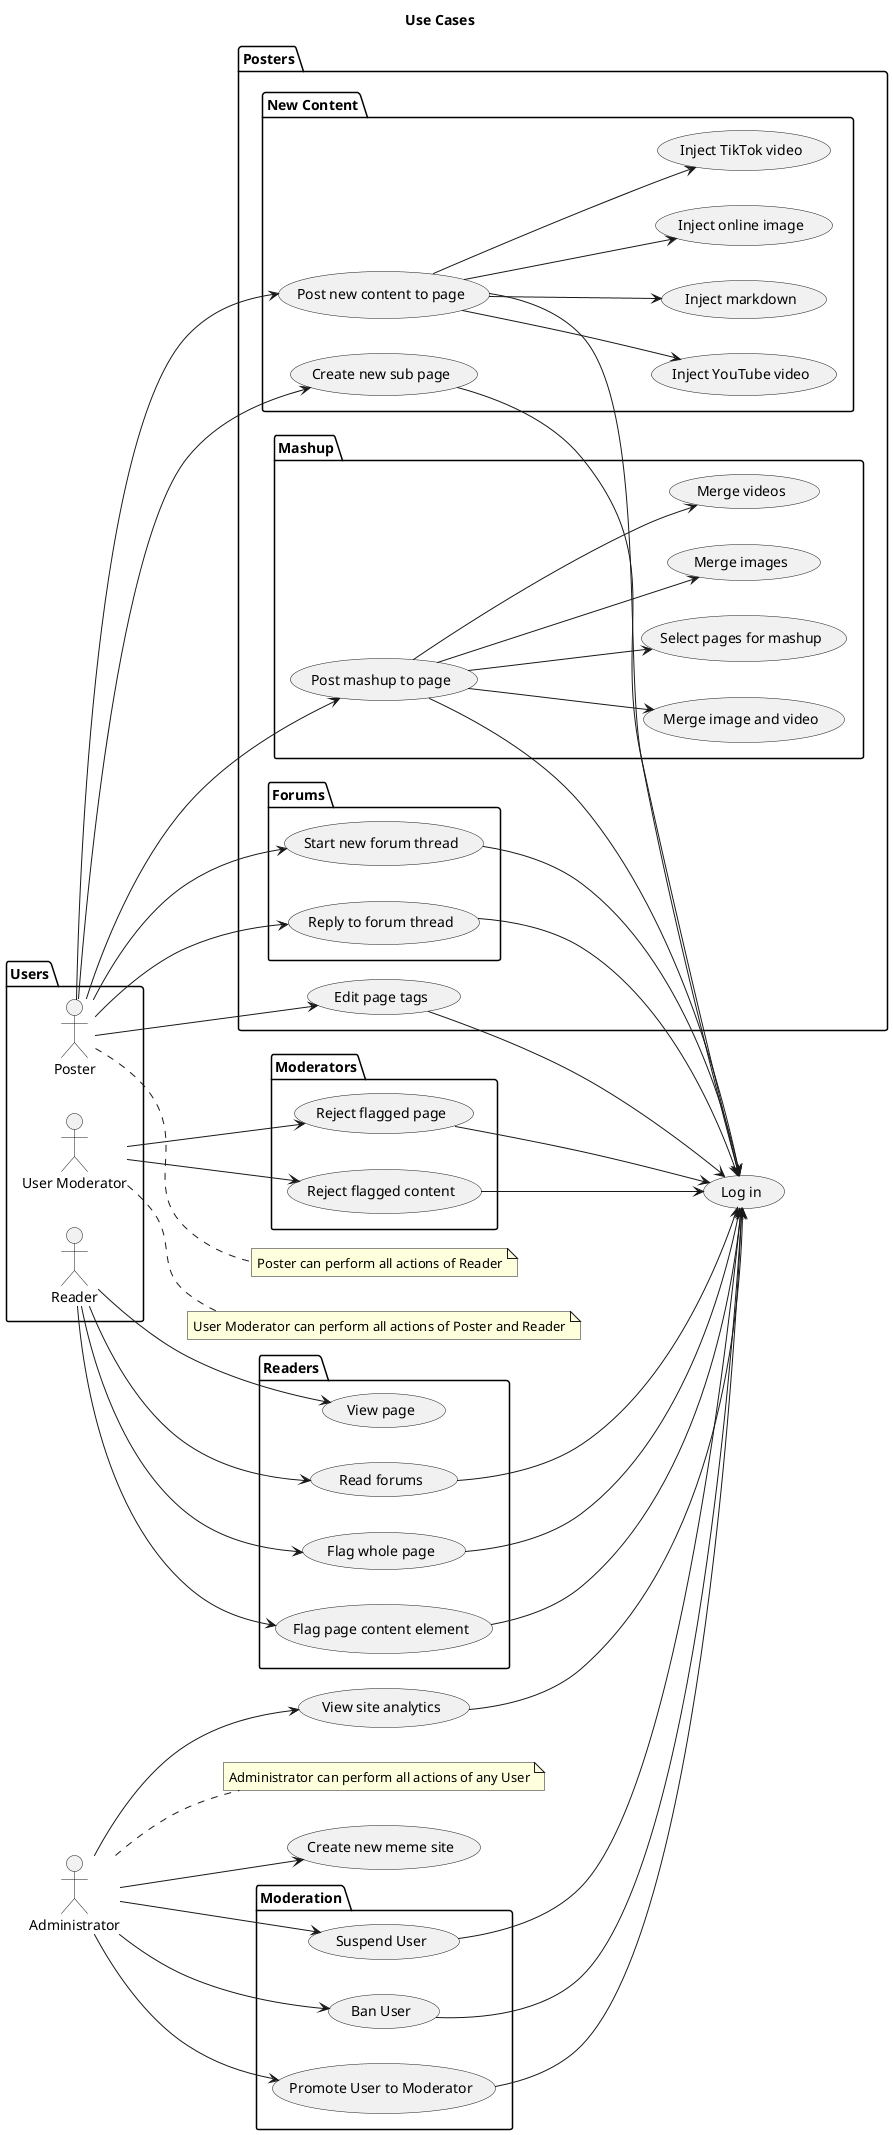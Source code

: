 @startuml
title Use Cases
left to right direction

package "Users" {
    :Reader: as reader
    :Poster: as poster
    :User Moderator: as mod
}

' Readers

(Log in) as login

package "Readers" {
    (View page) as readPage
    (Flag whole page) as flagPage
    (Flag page content element) as flagContent
    (Read forums) as readForums
}

reader --> readPage
reader --> flagPage
reader --> flagContent
reader --> readForums

flagPage --> login
flagContent --> login
readForums --> login

' Posters

note right of poster
    Poster can perform all actions of Reader
end note

package "Posters" {
    package "Forums" {
        (Start new forum thread) as startThread
        (Reply to forum thread) as replyThread
    }
    package "New Content" {
        (Post new content to page) as postContent
        (Create new sub page) as createPage
        (Inject online image) as image
        postContent --> image
        (Inject TikTok video) as tiktok
        postContent --> tiktok
        (Inject YouTube video) as youtube
        postContent --> youtube
        (Inject markdown) as markdown
        postContent --> markdown
    }
    package "Mashup" {
        (Post mashup to page) as createMashupPage
        (Merge images) as mashupImages
        (Merge videos) as mashupVideos
        (Merge image and video) as mashupImageVideo
        createMashupPage --> mashupImages
        createMashupPage --> mashupVideos
        createMashupPage --> mashupImageVideo
        (Select pages for mashup) as selectPages
    }
    (Edit page tags) as editTags
}

poster --> postContent
poster --> createPage
poster --> createMashupPage
createMashupPage --> selectPages
poster --> editTags
poster --> startThread
poster --> replyThread

postContent --> login
createPage --> login
createMashupPage --> login
editTags --> login
startThread --> login
replyThread --> login

' Moderators

note right of mod
    User Moderator can perform all actions of Poster and Reader
end note

package "Moderators" {
    (Reject flagged page) as rejectPage
    (Reject flagged content) as rejectContent
}

mod --> rejectPage
mod --> rejectContent

rejectPage --> login
rejectContent --> login

' Admin

:Administrator: as admin
note right of admin
    Administrator can perform all actions of any User
end note

package "Moderation" {
    (Promote User to Moderator) as promoteUser
    (Suspend User) as suspendUser
    (Ban User) as banUser
}
(View site analytics) as viewAnalytics
(Create new meme site) as createNewSite

admin --> viewAnalytics
admin --> promoteUser
admin --> suspendUser
admin --> banUser
admin --> createNewSite

viewAnalytics --> login
promoteUser --> login
suspendUser --> login
banUser --> login

@enduml
